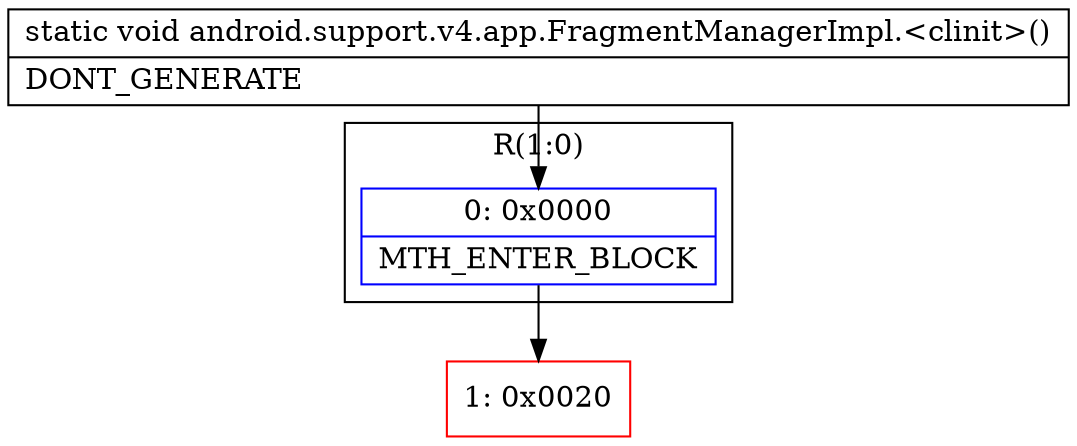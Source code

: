 digraph "CFG forandroid.support.v4.app.FragmentManagerImpl.\<clinit\>()V" {
subgraph cluster_Region_1131446567 {
label = "R(1:0)";
node [shape=record,color=blue];
Node_0 [shape=record,label="{0\:\ 0x0000|MTH_ENTER_BLOCK\l}"];
}
Node_1 [shape=record,color=red,label="{1\:\ 0x0020}"];
MethodNode[shape=record,label="{static void android.support.v4.app.FragmentManagerImpl.\<clinit\>()  | DONT_GENERATE\l}"];
MethodNode -> Node_0;
Node_0 -> Node_1;
}

